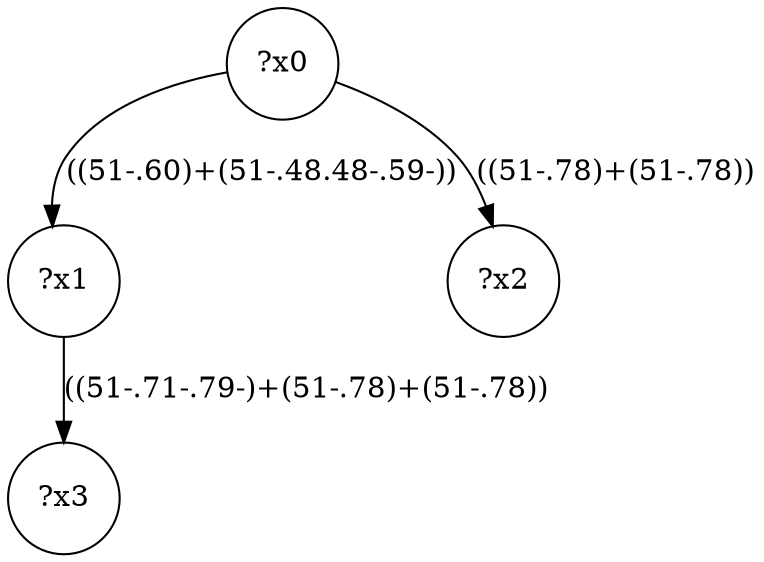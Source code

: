 digraph g {
	x0 [shape=circle, label="?x0"];
	x1 [shape=circle, label="?x1"];
	x0 -> x1 [label="((51-.60)+(51-.48.48-.59-))"];
	x2 [shape=circle, label="?x2"];
	x0 -> x2 [label="((51-.78)+(51-.78))"];
	x3 [shape=circle, label="?x3"];
	x1 -> x3 [label="((51-.71-.79-)+(51-.78)+(51-.78))"];
}
